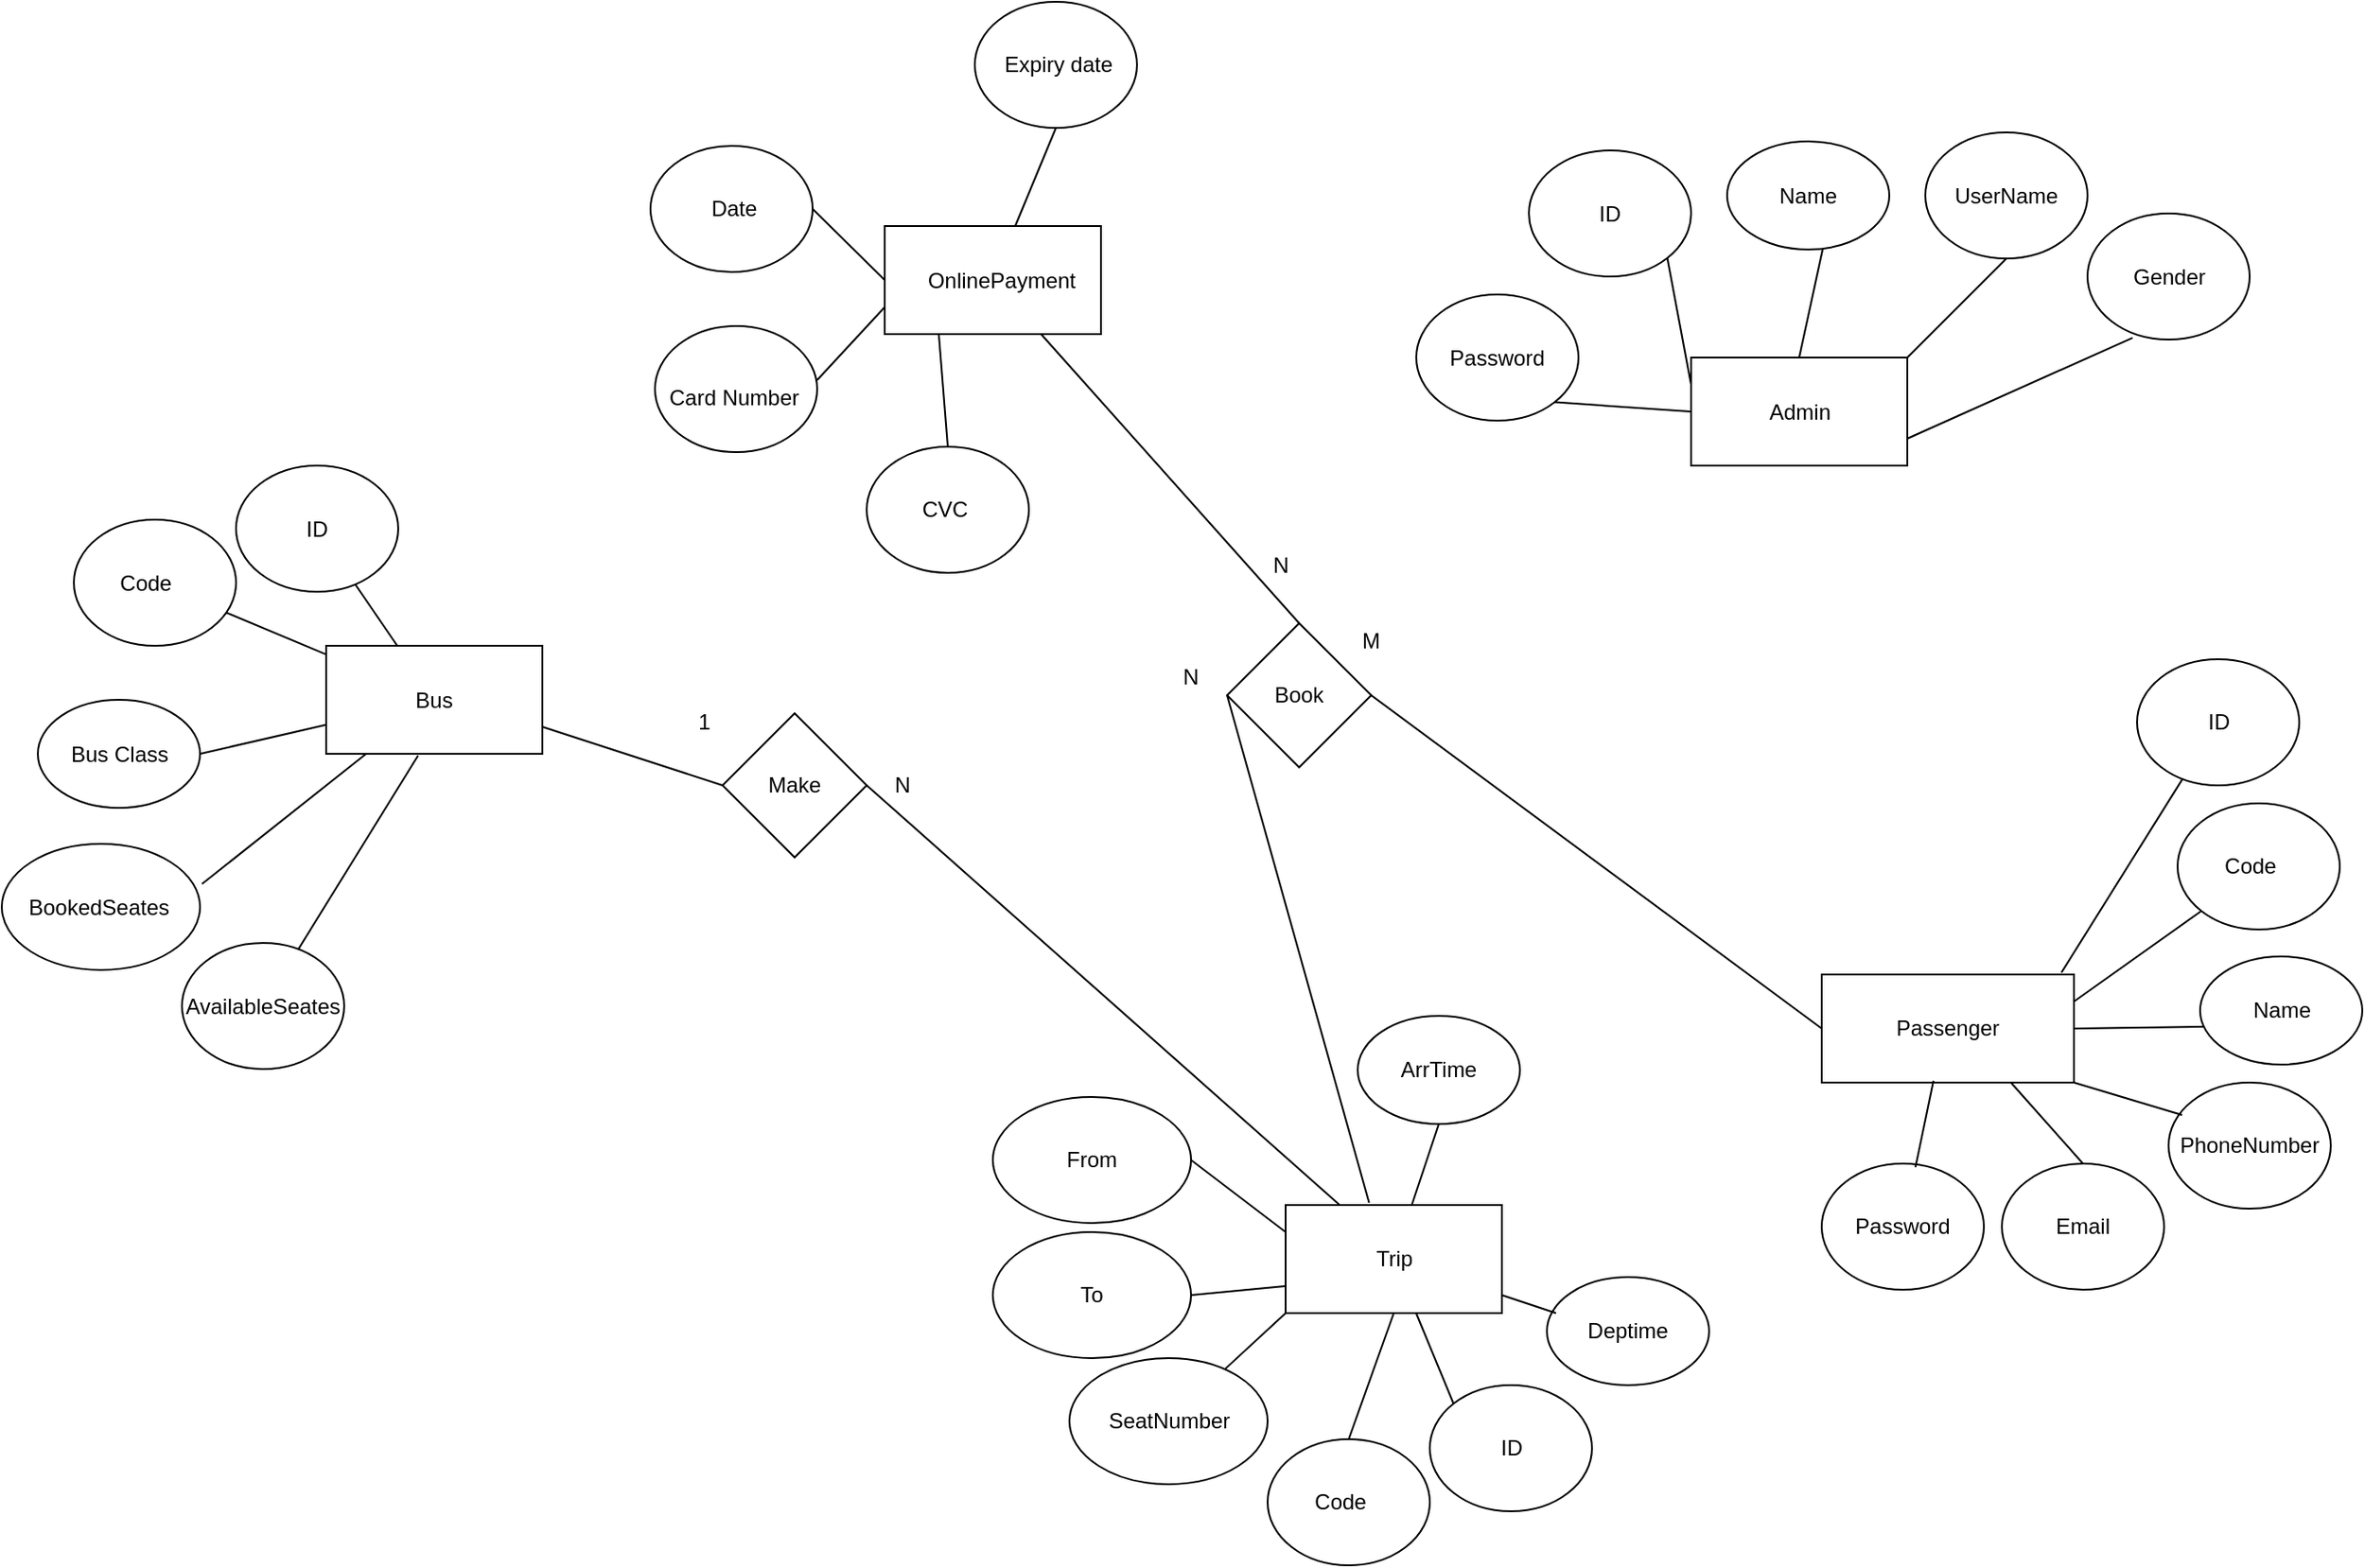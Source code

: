 <mxfile version="14.9.6" type="device"><diagram id="R2lEEEUBdFMjLlhIrx00" name="Page-1"><mxGraphModel dx="2523" dy="2067" grid="1" gridSize="10" guides="1" tooltips="1" connect="1" arrows="1" fold="1" page="1" pageScale="1" pageWidth="850" pageHeight="1100" math="0" shadow="0" extFonts="Permanent Marker^https://fonts.googleapis.com/css?family=Permanent+Marker"><root><mxCell id="0"/><mxCell id="1" parent="0"/><mxCell id="9mJFr_73BweaD-JybxM--1" value="" style="rounded=0;whiteSpace=wrap;html=1;" parent="1" vertex="1"><mxGeometry x="767.5" y="62.5" width="120" height="60" as="geometry"/></mxCell><mxCell id="9mJFr_73BweaD-JybxM--2" value="" style="rounded=0;whiteSpace=wrap;html=1;" parent="1" vertex="1"><mxGeometry x="10" y="222.5" width="120" height="60" as="geometry"/></mxCell><mxCell id="9mJFr_73BweaD-JybxM--4" value="" style="rounded=0;whiteSpace=wrap;html=1;" parent="1" vertex="1"><mxGeometry x="840" y="405" width="140" height="60" as="geometry"/></mxCell><mxCell id="9mJFr_73BweaD-JybxM--5" value="" style="rounded=0;whiteSpace=wrap;html=1;" parent="1" vertex="1"><mxGeometry x="542.5" y="533" width="120" height="60" as="geometry"/></mxCell><mxCell id="9mJFr_73BweaD-JybxM--6" value="Bus&lt;br&gt;" style="text;html=1;strokeColor=none;fillColor=none;align=center;verticalAlign=middle;whiteSpace=wrap;rounded=0;" parent="1" vertex="1"><mxGeometry x="50" y="242.5" width="40" height="20" as="geometry"/></mxCell><mxCell id="9mJFr_73BweaD-JybxM--7" value="Passenger&lt;br&gt;" style="text;html=1;strokeColor=none;fillColor=none;align=center;verticalAlign=middle;whiteSpace=wrap;rounded=0;" parent="1" vertex="1"><mxGeometry x="890" y="425" width="40" height="20" as="geometry"/></mxCell><mxCell id="9mJFr_73BweaD-JybxM--8" value="Admin&lt;br&gt;" style="text;html=1;strokeColor=none;fillColor=none;align=center;verticalAlign=middle;whiteSpace=wrap;rounded=0;" parent="1" vertex="1"><mxGeometry x="807.5" y="82.5" width="40" height="20" as="geometry"/></mxCell><mxCell id="9mJFr_73BweaD-JybxM--11" value="" style="ellipse;whiteSpace=wrap;html=1;" parent="1" vertex="1"><mxGeometry x="-170" y="332.5" width="110" height="70" as="geometry"/></mxCell><mxCell id="9mJFr_73BweaD-JybxM--13" value="" style="ellipse;whiteSpace=wrap;html=1;" parent="1" vertex="1"><mxGeometry x="-150" y="252.5" width="90" height="60" as="geometry"/></mxCell><mxCell id="9mJFr_73BweaD-JybxM--15" value="" style="ellipse;whiteSpace=wrap;html=1;" parent="1" vertex="1"><mxGeometry x="-130" y="152.5" width="90" height="70" as="geometry"/></mxCell><mxCell id="9mJFr_73BweaD-JybxM--16" value="" style="ellipse;whiteSpace=wrap;html=1;" parent="1" vertex="1"><mxGeometry x="-40" y="122.5" width="90" height="70" as="geometry"/></mxCell><mxCell id="9mJFr_73BweaD-JybxM--17" value="ID" style="text;html=1;strokeColor=none;fillColor=none;align=center;verticalAlign=middle;whiteSpace=wrap;rounded=0;" parent="1" vertex="1"><mxGeometry x="-15" y="147.5" width="40" height="20" as="geometry"/></mxCell><mxCell id="9mJFr_73BweaD-JybxM--18" value="Code" style="text;html=1;strokeColor=none;fillColor=none;align=center;verticalAlign=middle;whiteSpace=wrap;rounded=0;" parent="1" vertex="1"><mxGeometry x="-110" y="177.5" width="40" height="20" as="geometry"/></mxCell><mxCell id="9mJFr_73BweaD-JybxM--19" value="Bus Class" style="text;html=1;strokeColor=none;fillColor=none;align=center;verticalAlign=middle;whiteSpace=wrap;rounded=0;" parent="1" vertex="1"><mxGeometry x="-137.5" y="272.5" width="65" height="20" as="geometry"/></mxCell><mxCell id="9mJFr_73BweaD-JybxM--20" value="BookedSeates" style="text;html=1;strokeColor=none;fillColor=none;align=center;verticalAlign=middle;whiteSpace=wrap;rounded=0;" parent="1" vertex="1"><mxGeometry x="-161" y="357.5" width="90" height="20" as="geometry"/></mxCell><mxCell id="9mJFr_73BweaD-JybxM--24" value="" style="ellipse;whiteSpace=wrap;html=1;" parent="1" vertex="1"><mxGeometry x="-70" y="387.5" width="90" height="70" as="geometry"/></mxCell><mxCell id="9mJFr_73BweaD-JybxM--25" value="AvailableSeates" style="text;html=1;strokeColor=none;fillColor=none;align=center;verticalAlign=middle;whiteSpace=wrap;rounded=0;" parent="1" vertex="1"><mxGeometry x="-70" y="412.5" width="90" height="20" as="geometry"/></mxCell><mxCell id="9mJFr_73BweaD-JybxM--27" value="" style="endArrow=none;html=1;" parent="1" source="9mJFr_73BweaD-JybxM--2" target="9mJFr_73BweaD-JybxM--16" edge="1"><mxGeometry width="50" height="50" relative="1" as="geometry"><mxPoint x="-50" y="287.5" as="sourcePoint"/><mxPoint y="237.5" as="targetPoint"/></mxGeometry></mxCell><mxCell id="9mJFr_73BweaD-JybxM--29" value="" style="endArrow=none;html=1;" parent="1" source="9mJFr_73BweaD-JybxM--2" target="9mJFr_73BweaD-JybxM--15" edge="1"><mxGeometry width="50" height="50" relative="1" as="geometry"><mxPoint x="-50" y="277.5" as="sourcePoint"/><mxPoint y="227.5" as="targetPoint"/></mxGeometry></mxCell><mxCell id="9mJFr_73BweaD-JybxM--30" value="" style="endArrow=none;html=1;exitX=1;exitY=0.5;exitDx=0;exitDy=0;" parent="1" source="9mJFr_73BweaD-JybxM--13" target="9mJFr_73BweaD-JybxM--2" edge="1"><mxGeometry width="50" height="50" relative="1" as="geometry"><mxPoint x="350" y="412.5" as="sourcePoint"/><mxPoint x="400" y="362.5" as="targetPoint"/></mxGeometry></mxCell><mxCell id="9mJFr_73BweaD-JybxM--31" value="" style="endArrow=none;html=1;entryX=0.425;entryY=1.017;entryDx=0;entryDy=0;entryPerimeter=0;" parent="1" source="9mJFr_73BweaD-JybxM--24" target="9mJFr_73BweaD-JybxM--2" edge="1"><mxGeometry width="50" height="50" relative="1" as="geometry"><mxPoint x="10" y="392.5" as="sourcePoint"/><mxPoint x="60" y="342.5" as="targetPoint"/></mxGeometry></mxCell><mxCell id="9mJFr_73BweaD-JybxM--32" value="" style="endArrow=none;html=1;exitX=1.01;exitY=0.318;exitDx=0;exitDy=0;exitPerimeter=0;" parent="1" source="9mJFr_73BweaD-JybxM--11" target="9mJFr_73BweaD-JybxM--2" edge="1"><mxGeometry width="50" height="50" relative="1" as="geometry"><mxPoint x="-50" y="352.5" as="sourcePoint"/><mxPoint y="302.5" as="targetPoint"/></mxGeometry></mxCell><mxCell id="9mJFr_73BweaD-JybxM--34" value="" style="ellipse;whiteSpace=wrap;html=1;" parent="1" vertex="1"><mxGeometry x="1050" y="395" width="90" height="60" as="geometry"/></mxCell><mxCell id="9mJFr_73BweaD-JybxM--35" value="" style="ellipse;whiteSpace=wrap;html=1;" parent="1" vertex="1"><mxGeometry x="1037.5" y="310" width="90" height="70" as="geometry"/></mxCell><mxCell id="9mJFr_73BweaD-JybxM--36" value="" style="ellipse;whiteSpace=wrap;html=1;" parent="1" vertex="1"><mxGeometry x="1015" y="230" width="90" height="70" as="geometry"/></mxCell><mxCell id="9mJFr_73BweaD-JybxM--37" value="ID" style="text;html=1;strokeColor=none;fillColor=none;align=center;verticalAlign=middle;whiteSpace=wrap;rounded=0;" parent="1" vertex="1"><mxGeometry x="1042.5" y="255" width="35" height="20" as="geometry"/></mxCell><mxCell id="9mJFr_73BweaD-JybxM--38" value="Code" style="text;html=1;strokeColor=none;fillColor=none;align=center;verticalAlign=middle;whiteSpace=wrap;rounded=0;" parent="1" vertex="1"><mxGeometry x="1057.5" y="335" width="40" height="20" as="geometry"/></mxCell><mxCell id="9mJFr_73BweaD-JybxM--39" value="Name" style="text;html=1;strokeColor=none;fillColor=none;align=center;verticalAlign=middle;whiteSpace=wrap;rounded=0;" parent="1" vertex="1"><mxGeometry x="1062.5" y="415" width="65" height="20" as="geometry"/></mxCell><mxCell id="9mJFr_73BweaD-JybxM--41" value="" style="ellipse;whiteSpace=wrap;html=1;" parent="1" vertex="1"><mxGeometry x="940" y="510" width="90" height="70" as="geometry"/></mxCell><mxCell id="9mJFr_73BweaD-JybxM--42" value="Email" style="text;html=1;strokeColor=none;fillColor=none;align=center;verticalAlign=middle;whiteSpace=wrap;rounded=0;" parent="1" vertex="1"><mxGeometry x="940" y="535" width="90" height="20" as="geometry"/></mxCell><mxCell id="9mJFr_73BweaD-JybxM--47" value="" style="ellipse;whiteSpace=wrap;html=1;" parent="1" vertex="1"><mxGeometry x="840" y="510" width="90" height="70" as="geometry"/></mxCell><mxCell id="9mJFr_73BweaD-JybxM--48" value="Password" style="text;html=1;strokeColor=none;fillColor=none;align=center;verticalAlign=middle;whiteSpace=wrap;rounded=0;" parent="1" vertex="1"><mxGeometry x="840" y="535" width="90" height="20" as="geometry"/></mxCell><mxCell id="9mJFr_73BweaD-JybxM--72" value="" style="ellipse;whiteSpace=wrap;html=1;" parent="1" vertex="1"><mxGeometry x="1032.5" y="465" width="90" height="70" as="geometry"/></mxCell><mxCell id="9mJFr_73BweaD-JybxM--73" value="PhoneNumber" style="text;html=1;strokeColor=none;fillColor=none;align=center;verticalAlign=middle;whiteSpace=wrap;rounded=0;" parent="1" vertex="1"><mxGeometry x="1045" y="490" width="65" height="20" as="geometry"/></mxCell><mxCell id="9mJFr_73BweaD-JybxM--87" value="" style="endArrow=none;html=1;exitX=0.95;exitY=-0.017;exitDx=0;exitDy=0;exitPerimeter=0;" parent="1" source="9mJFr_73BweaD-JybxM--4" target="9mJFr_73BweaD-JybxM--36" edge="1"><mxGeometry width="50" height="50" relative="1" as="geometry"><mxPoint x="710" y="395" as="sourcePoint"/><mxPoint x="760" y="345" as="targetPoint"/></mxGeometry></mxCell><mxCell id="9mJFr_73BweaD-JybxM--88" value="" style="endArrow=none;html=1;entryX=0;entryY=1;entryDx=0;entryDy=0;exitX=1;exitY=0.25;exitDx=0;exitDy=0;" parent="1" source="9mJFr_73BweaD-JybxM--4" target="9mJFr_73BweaD-JybxM--35" edge="1"><mxGeometry width="50" height="50" relative="1" as="geometry"><mxPoint x="1000" y="425" as="sourcePoint"/><mxPoint x="1050" y="375" as="targetPoint"/></mxGeometry></mxCell><mxCell id="9mJFr_73BweaD-JybxM--89" value="" style="endArrow=none;html=1;entryX=0.578;entryY=0.029;entryDx=0;entryDy=0;exitX=0.443;exitY=0.983;exitDx=0;exitDy=0;exitPerimeter=0;entryPerimeter=0;" parent="1" source="9mJFr_73BweaD-JybxM--4" target="9mJFr_73BweaD-JybxM--47" edge="1"><mxGeometry width="50" height="50" relative="1" as="geometry"><mxPoint x="770" y="495" as="sourcePoint"/><mxPoint x="820" y="445" as="targetPoint"/></mxGeometry></mxCell><mxCell id="9mJFr_73BweaD-JybxM--90" value="" style="endArrow=none;html=1;entryX=0.5;entryY=0;entryDx=0;entryDy=0;exitX=0.75;exitY=1;exitDx=0;exitDy=0;" parent="1" source="9mJFr_73BweaD-JybxM--4" target="9mJFr_73BweaD-JybxM--41" edge="1"><mxGeometry width="50" height="50" relative="1" as="geometry"><mxPoint x="810" y="515" as="sourcePoint"/><mxPoint x="860" y="465" as="targetPoint"/></mxGeometry></mxCell><mxCell id="9mJFr_73BweaD-JybxM--91" value="" style="endArrow=none;html=1;exitX=1;exitY=1;exitDx=0;exitDy=0;entryX=0.083;entryY=0.257;entryDx=0;entryDy=0;entryPerimeter=0;" parent="1" source="9mJFr_73BweaD-JybxM--4" target="9mJFr_73BweaD-JybxM--72" edge="1"><mxGeometry width="50" height="50" relative="1" as="geometry"><mxPoint x="990" y="475" as="sourcePoint"/><mxPoint x="1040" y="425" as="targetPoint"/></mxGeometry></mxCell><mxCell id="9mJFr_73BweaD-JybxM--92" value="" style="endArrow=none;html=1;exitX=1;exitY=0.5;exitDx=0;exitDy=0;entryX=0.022;entryY=0.65;entryDx=0;entryDy=0;entryPerimeter=0;" parent="1" source="9mJFr_73BweaD-JybxM--4" target="9mJFr_73BweaD-JybxM--34" edge="1"><mxGeometry width="50" height="50" relative="1" as="geometry"><mxPoint x="1000" y="465" as="sourcePoint"/><mxPoint x="1050" y="415" as="targetPoint"/></mxGeometry></mxCell><mxCell id="9mJFr_73BweaD-JybxM--93" value="" style="ellipse;whiteSpace=wrap;html=1;" parent="1" vertex="1"><mxGeometry x="422.5" y="618" width="110" height="70" as="geometry"/></mxCell><mxCell id="9mJFr_73BweaD-JybxM--94" value="" style="ellipse;whiteSpace=wrap;html=1;" parent="1" vertex="1"><mxGeometry x="687.5" y="573" width="90" height="60" as="geometry"/></mxCell><mxCell id="9mJFr_73BweaD-JybxM--95" value="" style="ellipse;whiteSpace=wrap;html=1;" parent="1" vertex="1"><mxGeometry x="532.5" y="663" width="90" height="70" as="geometry"/></mxCell><mxCell id="9mJFr_73BweaD-JybxM--96" value="" style="ellipse;whiteSpace=wrap;html=1;" parent="1" vertex="1"><mxGeometry x="622.5" y="633" width="90" height="70" as="geometry"/></mxCell><mxCell id="9mJFr_73BweaD-JybxM--97" value="ID" style="text;html=1;strokeColor=none;fillColor=none;align=center;verticalAlign=middle;whiteSpace=wrap;rounded=0;" parent="1" vertex="1"><mxGeometry x="647.5" y="658" width="40" height="20" as="geometry"/></mxCell><mxCell id="9mJFr_73BweaD-JybxM--98" value="Code" style="text;html=1;strokeColor=none;fillColor=none;align=center;verticalAlign=middle;whiteSpace=wrap;rounded=0;" parent="1" vertex="1"><mxGeometry x="552.5" y="688" width="40" height="20" as="geometry"/></mxCell><mxCell id="9mJFr_73BweaD-JybxM--99" value="Deptime" style="text;html=1;strokeColor=none;fillColor=none;align=center;verticalAlign=middle;whiteSpace=wrap;rounded=0;" parent="1" vertex="1"><mxGeometry x="700" y="593" width="65" height="20" as="geometry"/></mxCell><mxCell id="9mJFr_73BweaD-JybxM--100" value="SeatNumber" style="text;html=1;strokeColor=none;fillColor=none;align=center;verticalAlign=middle;whiteSpace=wrap;rounded=0;" parent="1" vertex="1"><mxGeometry x="432.5" y="643" width="90" height="20" as="geometry"/></mxCell><mxCell id="9mJFr_73BweaD-JybxM--103" value="" style="endArrow=none;html=1;entryX=0.5;entryY=1;entryDx=0;entryDy=0;exitX=0.5;exitY=0;exitDx=0;exitDy=0;" parent="1" source="9mJFr_73BweaD-JybxM--95" target="9mJFr_73BweaD-JybxM--5" edge="1"><mxGeometry width="50" height="50" relative="1" as="geometry"><mxPoint x="562.5" y="663" as="sourcePoint"/><mxPoint x="612.5" y="613" as="targetPoint"/></mxGeometry></mxCell><mxCell id="9mJFr_73BweaD-JybxM--104" value="" style="endArrow=none;html=1;entryX=0;entryY=1;entryDx=0;entryDy=0;" parent="1" source="9mJFr_73BweaD-JybxM--93" target="9mJFr_73BweaD-JybxM--5" edge="1"><mxGeometry width="50" height="50" relative="1" as="geometry"><mxPoint x="482.5" y="613" as="sourcePoint"/><mxPoint x="532.5" y="563" as="targetPoint"/></mxGeometry></mxCell><mxCell id="9mJFr_73BweaD-JybxM--106" value="" style="endArrow=none;html=1;exitX=0;exitY=0;exitDx=0;exitDy=0;" parent="1" source="9mJFr_73BweaD-JybxM--96" target="9mJFr_73BweaD-JybxM--5" edge="1"><mxGeometry width="50" height="50" relative="1" as="geometry"><mxPoint x="612.5" y="653" as="sourcePoint"/><mxPoint x="662.5" y="603" as="targetPoint"/></mxGeometry></mxCell><mxCell id="9mJFr_73BweaD-JybxM--108" value="" style="endArrow=none;html=1;entryX=0.056;entryY=0.333;entryDx=0;entryDy=0;entryPerimeter=0;" parent="1" source="9mJFr_73BweaD-JybxM--5" target="9mJFr_73BweaD-JybxM--94" edge="1"><mxGeometry width="50" height="50" relative="1" as="geometry"><mxPoint x="652.5" y="613" as="sourcePoint"/><mxPoint x="702.5" y="563" as="targetPoint"/></mxGeometry></mxCell><mxCell id="9mJFr_73BweaD-JybxM--109" value="" style="ellipse;whiteSpace=wrap;html=1;" parent="1" vertex="1"><mxGeometry x="787.5" y="-57.5" width="90" height="60" as="geometry"/></mxCell><mxCell id="9mJFr_73BweaD-JybxM--110" value="" style="ellipse;whiteSpace=wrap;html=1;" parent="1" vertex="1"><mxGeometry x="677.5" y="-52.5" width="90" height="70" as="geometry"/></mxCell><mxCell id="9mJFr_73BweaD-JybxM--111" value="ID" style="text;html=1;strokeColor=none;fillColor=none;align=center;verticalAlign=middle;whiteSpace=wrap;rounded=0;" parent="1" vertex="1"><mxGeometry x="705" y="-27.5" width="35" height="20" as="geometry"/></mxCell><mxCell id="9mJFr_73BweaD-JybxM--112" value="Name" style="text;html=1;strokeColor=none;fillColor=none;align=center;verticalAlign=middle;whiteSpace=wrap;rounded=0;" parent="1" vertex="1"><mxGeometry x="800" y="-37.5" width="65" height="20" as="geometry"/></mxCell><mxCell id="9mJFr_73BweaD-JybxM--113" value="" style="ellipse;whiteSpace=wrap;html=1;" parent="1" vertex="1"><mxGeometry x="987.5" y="-17.5" width="90" height="70" as="geometry"/></mxCell><mxCell id="9mJFr_73BweaD-JybxM--114" value="Gender" style="text;html=1;strokeColor=none;fillColor=none;align=center;verticalAlign=middle;whiteSpace=wrap;rounded=0;" parent="1" vertex="1"><mxGeometry x="987.5" y="7.5" width="90" height="20" as="geometry"/></mxCell><mxCell id="9mJFr_73BweaD-JybxM--115" value="" style="ellipse;whiteSpace=wrap;html=1;" parent="1" vertex="1"><mxGeometry x="615" y="27.5" width="90" height="70" as="geometry"/></mxCell><mxCell id="9mJFr_73BweaD-JybxM--116" value="Password" style="text;html=1;strokeColor=none;fillColor=none;align=center;verticalAlign=middle;whiteSpace=wrap;rounded=0;" parent="1" vertex="1"><mxGeometry x="615" y="52.5" width="90" height="20" as="geometry"/></mxCell><mxCell id="9mJFr_73BweaD-JybxM--117" value="" style="ellipse;whiteSpace=wrap;html=1;" parent="1" vertex="1"><mxGeometry x="897.5" y="-62.5" width="90" height="70" as="geometry"/></mxCell><mxCell id="9mJFr_73BweaD-JybxM--118" value="UserName" style="text;html=1;strokeColor=none;fillColor=none;align=center;verticalAlign=middle;whiteSpace=wrap;rounded=0;" parent="1" vertex="1"><mxGeometry x="910" y="-37.5" width="65" height="20" as="geometry"/></mxCell><mxCell id="9mJFr_73BweaD-JybxM--119" value="" style="endArrow=none;html=1;entryX=0.278;entryY=0.986;entryDx=0;entryDy=0;entryPerimeter=0;exitX=1;exitY=0.75;exitDx=0;exitDy=0;" parent="1" source="9mJFr_73BweaD-JybxM--1" target="9mJFr_73BweaD-JybxM--113" edge="1"><mxGeometry width="50" height="50" relative="1" as="geometry"><mxPoint x="977.5" y="112.5" as="sourcePoint"/><mxPoint x="1027.5" y="62.5" as="targetPoint"/></mxGeometry></mxCell><mxCell id="9mJFr_73BweaD-JybxM--120" value="" style="endArrow=none;html=1;entryX=0.5;entryY=1;entryDx=0;entryDy=0;exitX=1;exitY=0;exitDx=0;exitDy=0;" parent="1" source="9mJFr_73BweaD-JybxM--1" target="9mJFr_73BweaD-JybxM--117" edge="1"><mxGeometry width="50" height="50" relative="1" as="geometry"><mxPoint x="877.5" y="62.5" as="sourcePoint"/><mxPoint x="927.5" y="2.5" as="targetPoint"/></mxGeometry></mxCell><mxCell id="9mJFr_73BweaD-JybxM--121" value="" style="endArrow=none;html=1;entryX=0.589;entryY=1;entryDx=0;entryDy=0;entryPerimeter=0;exitX=0.5;exitY=0;exitDx=0;exitDy=0;" parent="1" source="9mJFr_73BweaD-JybxM--1" target="9mJFr_73BweaD-JybxM--109" edge="1"><mxGeometry width="50" height="50" relative="1" as="geometry"><mxPoint x="797.5" y="62.5" as="sourcePoint"/><mxPoint x="847.5" y="12.5" as="targetPoint"/></mxGeometry></mxCell><mxCell id="9mJFr_73BweaD-JybxM--122" value="" style="endArrow=none;html=1;entryX=1;entryY=1;entryDx=0;entryDy=0;exitX=0;exitY=0.25;exitDx=0;exitDy=0;" parent="1" source="9mJFr_73BweaD-JybxM--1" target="9mJFr_73BweaD-JybxM--110" edge="1"><mxGeometry width="50" height="50" relative="1" as="geometry"><mxPoint x="757.5" y="82.5" as="sourcePoint"/><mxPoint x="807.5" y="32.5" as="targetPoint"/></mxGeometry></mxCell><mxCell id="9mJFr_73BweaD-JybxM--123" value="" style="endArrow=none;html=1;exitX=1;exitY=1;exitDx=0;exitDy=0;entryX=0;entryY=0.5;entryDx=0;entryDy=0;" parent="1" source="9mJFr_73BweaD-JybxM--115" target="9mJFr_73BweaD-JybxM--1" edge="1"><mxGeometry width="50" height="50" relative="1" as="geometry"><mxPoint x="707.5" y="142.5" as="sourcePoint"/><mxPoint x="757.5" y="92.5" as="targetPoint"/></mxGeometry></mxCell><mxCell id="9mJFr_73BweaD-JybxM--124" value="" style="rhombus;whiteSpace=wrap;html=1;" parent="1" vertex="1"><mxGeometry x="230" y="260" width="80" height="80" as="geometry"/></mxCell><mxCell id="9mJFr_73BweaD-JybxM--125" value="Make" style="text;html=1;strokeColor=none;fillColor=none;align=center;verticalAlign=middle;whiteSpace=wrap;rounded=0;" parent="1" vertex="1"><mxGeometry x="250" y="290" width="40" height="20" as="geometry"/></mxCell><mxCell id="9mJFr_73BweaD-JybxM--131" value="N" style="text;html=1;strokeColor=none;fillColor=none;align=center;verticalAlign=middle;whiteSpace=wrap;rounded=0;" parent="1" vertex="1"><mxGeometry x="310" y="290" width="40" height="20" as="geometry"/></mxCell><mxCell id="9mJFr_73BweaD-JybxM--142" value="" style="rounded=0;whiteSpace=wrap;html=1;" parent="1" vertex="1"><mxGeometry x="320" y="-10.5" width="120" height="60" as="geometry"/></mxCell><mxCell id="9mJFr_73BweaD-JybxM--143" value="OnlinePayment" style="text;html=1;strokeColor=none;fillColor=none;align=center;verticalAlign=middle;whiteSpace=wrap;rounded=0;" parent="1" vertex="1"><mxGeometry x="340" y="9.5" width="90" height="20" as="geometry"/></mxCell><mxCell id="9mJFr_73BweaD-JybxM--144" value="" style="ellipse;whiteSpace=wrap;html=1;" parent="1" vertex="1"><mxGeometry x="192.5" y="45" width="90" height="70" as="geometry"/></mxCell><mxCell id="9mJFr_73BweaD-JybxM--145" value="Card Number" style="text;html=1;strokeColor=none;fillColor=none;align=center;verticalAlign=middle;whiteSpace=wrap;rounded=0;" parent="1" vertex="1"><mxGeometry x="190" y="75" width="92.5" height="20" as="geometry"/></mxCell><mxCell id="9mJFr_73BweaD-JybxM--146" value="" style="ellipse;whiteSpace=wrap;html=1;" parent="1" vertex="1"><mxGeometry x="310" y="112" width="90" height="70" as="geometry"/></mxCell><mxCell id="9mJFr_73BweaD-JybxM--147" value="CVC&lt;span style=&quot;white-space: pre&quot;&gt;&#9;&lt;/span&gt;" style="text;html=1;strokeColor=none;fillColor=none;align=center;verticalAlign=middle;whiteSpace=wrap;rounded=0;" parent="1" vertex="1"><mxGeometry x="350" y="137" width="35" height="20" as="geometry"/></mxCell><mxCell id="9mJFr_73BweaD-JybxM--148" value="" style="ellipse;whiteSpace=wrap;html=1;" parent="1" vertex="1"><mxGeometry x="370" y="-135" width="90" height="70" as="geometry"/></mxCell><mxCell id="9mJFr_73BweaD-JybxM--149" value="Expiry date" style="text;html=1;strokeColor=none;fillColor=none;align=center;verticalAlign=middle;whiteSpace=wrap;rounded=0;" parent="1" vertex="1"><mxGeometry x="385" y="-110" width="62.5" height="20" as="geometry"/></mxCell><mxCell id="9mJFr_73BweaD-JybxM--153" value="" style="ellipse;whiteSpace=wrap;html=1;" parent="1" vertex="1"><mxGeometry x="190" y="-55" width="90" height="70" as="geometry"/></mxCell><mxCell id="9mJFr_73BweaD-JybxM--154" value="Date" style="text;html=1;strokeColor=none;fillColor=none;align=center;verticalAlign=middle;whiteSpace=wrap;rounded=0;" parent="1" vertex="1"><mxGeometry x="205" y="-30" width="62.5" height="20" as="geometry"/></mxCell><mxCell id="9mJFr_73BweaD-JybxM--155" value="" style="endArrow=none;html=1;entryX=0.25;entryY=1;entryDx=0;entryDy=0;exitX=0.5;exitY=0;exitDx=0;exitDy=0;" parent="1" source="9mJFr_73BweaD-JybxM--146" target="9mJFr_73BweaD-JybxM--142" edge="1"><mxGeometry width="50" height="50" relative="1" as="geometry"><mxPoint x="300" y="72" as="sourcePoint"/><mxPoint x="353.211" y="80" as="targetPoint"/></mxGeometry></mxCell><mxCell id="9mJFr_73BweaD-JybxM--157" value="" style="endArrow=none;html=1;entryX=0.5;entryY=1;entryDx=0;entryDy=0;" parent="1" source="9mJFr_73BweaD-JybxM--142" target="9mJFr_73BweaD-JybxM--148" edge="1"><mxGeometry width="50" height="50" relative="1" as="geometry"><mxPoint x="560" y="62" as="sourcePoint"/><mxPoint x="610" y="12" as="targetPoint"/></mxGeometry></mxCell><mxCell id="9mJFr_73BweaD-JybxM--160" value="" style="endArrow=none;html=1;exitX=1;exitY=0.5;exitDx=0;exitDy=0;entryX=0;entryY=0.5;entryDx=0;entryDy=0;" parent="1" source="9mJFr_73BweaD-JybxM--153" target="9mJFr_73BweaD-JybxM--142" edge="1"><mxGeometry width="50" height="50" relative="1" as="geometry"><mxPoint x="290" y="-8" as="sourcePoint"/><mxPoint x="750" y="-28" as="targetPoint"/></mxGeometry></mxCell><mxCell id="9mJFr_73BweaD-JybxM--161" value="" style="endArrow=none;html=1;entryX=0;entryY=0.75;entryDx=0;entryDy=0;exitX=1;exitY=0;exitDx=0;exitDy=0;" parent="1" source="9mJFr_73BweaD-JybxM--145" target="9mJFr_73BweaD-JybxM--142" edge="1"><mxGeometry width="50" height="50" relative="1" as="geometry"><mxPoint x="100" y="72" as="sourcePoint"/><mxPoint x="150" y="22" as="targetPoint"/></mxGeometry></mxCell><mxCell id="9mJFr_73BweaD-JybxM--165" value="" style="endArrow=none;html=1;entryX=0.5;entryY=0;entryDx=0;entryDy=0;" parent="1" source="9mJFr_73BweaD-JybxM--142" target="HTfSWL-sla3EVVsMuqQ_-8" edge="1"><mxGeometry width="50" height="50" relative="1" as="geometry"><mxPoint x="410" y="350" as="sourcePoint"/><mxPoint x="600" y="360" as="targetPoint"/></mxGeometry></mxCell><mxCell id="9mJFr_73BweaD-JybxM--166" value="" style="ellipse;whiteSpace=wrap;html=1;" parent="1" vertex="1"><mxGeometry x="380" y="548" width="110" height="70" as="geometry"/></mxCell><mxCell id="9mJFr_73BweaD-JybxM--167" value="To" style="text;html=1;strokeColor=none;fillColor=none;align=center;verticalAlign=middle;whiteSpace=wrap;rounded=0;" parent="1" vertex="1"><mxGeometry x="390" y="573" width="90" height="20" as="geometry"/></mxCell><mxCell id="9mJFr_73BweaD-JybxM--168" value="" style="ellipse;whiteSpace=wrap;html=1;" parent="1" vertex="1"><mxGeometry x="380" y="473" width="110" height="70" as="geometry"/></mxCell><mxCell id="9mJFr_73BweaD-JybxM--169" value="From" style="text;html=1;strokeColor=none;fillColor=none;align=center;verticalAlign=middle;whiteSpace=wrap;rounded=0;" parent="1" vertex="1"><mxGeometry x="390" y="498" width="90" height="20" as="geometry"/></mxCell><mxCell id="9mJFr_73BweaD-JybxM--170" value="" style="endArrow=none;html=1;exitX=1;exitY=0.5;exitDx=0;exitDy=0;entryX=0;entryY=0.25;entryDx=0;entryDy=0;" parent="1" source="9mJFr_73BweaD-JybxM--168" target="9mJFr_73BweaD-JybxM--5" edge="1"><mxGeometry width="50" height="50" relative="1" as="geometry"><mxPoint x="482.5" y="483" as="sourcePoint"/><mxPoint x="532.5" y="433" as="targetPoint"/></mxGeometry></mxCell><mxCell id="9mJFr_73BweaD-JybxM--171" value="" style="endArrow=none;html=1;entryX=0;entryY=0.75;entryDx=0;entryDy=0;exitX=1;exitY=0.5;exitDx=0;exitDy=0;" parent="1" source="9mJFr_73BweaD-JybxM--166" target="9mJFr_73BweaD-JybxM--5" edge="1"><mxGeometry width="50" height="50" relative="1" as="geometry"><mxPoint x="92.5" y="693" as="sourcePoint"/><mxPoint x="142.5" y="643" as="targetPoint"/></mxGeometry></mxCell><mxCell id="9mJFr_73BweaD-JybxM--181" value="" style="endArrow=none;html=1;exitX=1;exitY=0.75;exitDx=0;exitDy=0;entryX=0;entryY=0.5;entryDx=0;entryDy=0;" parent="1" source="9mJFr_73BweaD-JybxM--2" target="9mJFr_73BweaD-JybxM--124" edge="1"><mxGeometry width="50" height="50" relative="1" as="geometry"><mxPoint x="20" y="260" as="sourcePoint"/><mxPoint x="70" y="210" as="targetPoint"/></mxGeometry></mxCell><mxCell id="9mJFr_73BweaD-JybxM--185" value="1" style="text;html=1;strokeColor=none;fillColor=none;align=center;verticalAlign=middle;whiteSpace=wrap;rounded=0;" parent="1" vertex="1"><mxGeometry x="200" y="255" width="40" height="20" as="geometry"/></mxCell><mxCell id="9mJFr_73BweaD-JybxM--186" value="" style="ellipse;whiteSpace=wrap;html=1;" parent="1" vertex="1"><mxGeometry x="582.5" y="428" width="90" height="60" as="geometry"/></mxCell><mxCell id="9mJFr_73BweaD-JybxM--187" value="ArrTime" style="text;html=1;strokeColor=none;fillColor=none;align=center;verticalAlign=middle;whiteSpace=wrap;rounded=0;" parent="1" vertex="1"><mxGeometry x="595" y="448" width="65" height="20" as="geometry"/></mxCell><mxCell id="9mJFr_73BweaD-JybxM--188" value="" style="endArrow=none;html=1;entryX=0.5;entryY=1;entryDx=0;entryDy=0;" parent="1" source="9mJFr_73BweaD-JybxM--5" target="9mJFr_73BweaD-JybxM--186" edge="1"><mxGeometry width="50" height="50" relative="1" as="geometry"><mxPoint x="532.5" y="473" as="sourcePoint"/><mxPoint x="582.5" y="438" as="targetPoint"/></mxGeometry></mxCell><mxCell id="HTfSWL-sla3EVVsMuqQ_-4" value="Trip" style="text;html=1;strokeColor=none;fillColor=none;align=center;verticalAlign=middle;whiteSpace=wrap;rounded=0;" vertex="1" parent="1"><mxGeometry x="582.5" y="553" width="40" height="20" as="geometry"/></mxCell><mxCell id="HTfSWL-sla3EVVsMuqQ_-5" value="" style="endArrow=none;html=1;entryX=1;entryY=0.5;entryDx=0;entryDy=0;exitX=0.25;exitY=0;exitDx=0;exitDy=0;" edge="1" parent="1" source="9mJFr_73BweaD-JybxM--5" target="9mJFr_73BweaD-JybxM--124"><mxGeometry width="50" height="50" relative="1" as="geometry"><mxPoint x="450" y="460" as="sourcePoint"/><mxPoint x="500" y="410" as="targetPoint"/></mxGeometry></mxCell><mxCell id="HTfSWL-sla3EVVsMuqQ_-8" value="" style="rhombus;whiteSpace=wrap;html=1;" vertex="1" parent="1"><mxGeometry x="510" y="210" width="80" height="80" as="geometry"/></mxCell><mxCell id="HTfSWL-sla3EVVsMuqQ_-9" value="Book" style="text;html=1;strokeColor=none;fillColor=none;align=center;verticalAlign=middle;whiteSpace=wrap;rounded=0;" vertex="1" parent="1"><mxGeometry x="530" y="240" width="40" height="20" as="geometry"/></mxCell><mxCell id="HTfSWL-sla3EVVsMuqQ_-10" value="N" style="text;html=1;strokeColor=none;fillColor=none;align=center;verticalAlign=middle;whiteSpace=wrap;rounded=0;" vertex="1" parent="1"><mxGeometry x="470" y="230" width="40" height="20" as="geometry"/></mxCell><mxCell id="HTfSWL-sla3EVVsMuqQ_-11" value="M" style="text;html=1;strokeColor=none;fillColor=none;align=center;verticalAlign=middle;whiteSpace=wrap;rounded=0;" vertex="1" parent="1"><mxGeometry x="570" y="210" width="40" height="20" as="geometry"/></mxCell><mxCell id="HTfSWL-sla3EVVsMuqQ_-12" value="" style="endArrow=none;html=1;exitX=0.386;exitY=-0.02;exitDx=0;exitDy=0;entryX=0;entryY=0.5;entryDx=0;entryDy=0;exitPerimeter=0;" edge="1" parent="1" source="9mJFr_73BweaD-JybxM--5" target="HTfSWL-sla3EVVsMuqQ_-8"><mxGeometry width="50" height="50" relative="1" as="geometry"><mxPoint x="450" y="340" as="sourcePoint"/><mxPoint x="500" y="290" as="targetPoint"/></mxGeometry></mxCell><mxCell id="HTfSWL-sla3EVVsMuqQ_-17" value="" style="endArrow=none;html=1;entryX=0;entryY=0.5;entryDx=0;entryDy=0;exitX=1;exitY=0.5;exitDx=0;exitDy=0;" edge="1" parent="1" source="HTfSWL-sla3EVVsMuqQ_-8" target="9mJFr_73BweaD-JybxM--4"><mxGeometry width="50" height="50" relative="1" as="geometry"><mxPoint x="900" y="560" as="sourcePoint"/><mxPoint x="950" y="510" as="targetPoint"/></mxGeometry></mxCell><mxCell id="HTfSWL-sla3EVVsMuqQ_-18" value="N" style="text;html=1;strokeColor=none;fillColor=none;align=center;verticalAlign=middle;whiteSpace=wrap;rounded=0;" vertex="1" parent="1"><mxGeometry x="520" y="167.5" width="40" height="20" as="geometry"/></mxCell></root></mxGraphModel></diagram></mxfile>